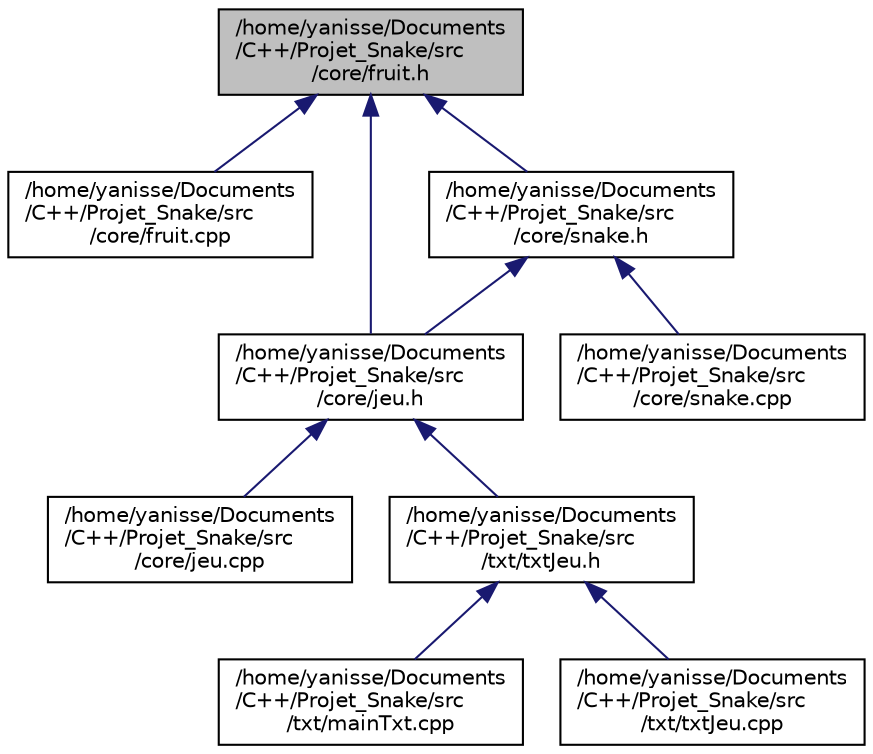 digraph "/home/yanisse/Documents/C++/Projet_Snake/src/core/fruit.h"
{
 // LATEX_PDF_SIZE
  edge [fontname="Helvetica",fontsize="10",labelfontname="Helvetica",labelfontsize="10"];
  node [fontname="Helvetica",fontsize="10",shape=record];
  Node1 [label="/home/yanisse/Documents\l/C++/Projet_Snake/src\l/core/fruit.h",height=0.2,width=0.4,color="black", fillcolor="grey75", style="filled", fontcolor="black",tooltip=" "];
  Node1 -> Node2 [dir="back",color="midnightblue",fontsize="10",style="solid",fontname="Helvetica"];
  Node2 [label="/home/yanisse/Documents\l/C++/Projet_Snake/src\l/core/fruit.cpp",height=0.2,width=0.4,color="black", fillcolor="white", style="filled",URL="$fruit_8cpp.html",tooltip=" "];
  Node1 -> Node3 [dir="back",color="midnightblue",fontsize="10",style="solid",fontname="Helvetica"];
  Node3 [label="/home/yanisse/Documents\l/C++/Projet_Snake/src\l/core/jeu.h",height=0.2,width=0.4,color="black", fillcolor="white", style="filled",URL="$jeu_8h.html",tooltip=" "];
  Node3 -> Node4 [dir="back",color="midnightblue",fontsize="10",style="solid",fontname="Helvetica"];
  Node4 [label="/home/yanisse/Documents\l/C++/Projet_Snake/src\l/core/jeu.cpp",height=0.2,width=0.4,color="black", fillcolor="white", style="filled",URL="$jeu_8cpp.html",tooltip=" "];
  Node3 -> Node5 [dir="back",color="midnightblue",fontsize="10",style="solid",fontname="Helvetica"];
  Node5 [label="/home/yanisse/Documents\l/C++/Projet_Snake/src\l/txt/txtJeu.h",height=0.2,width=0.4,color="black", fillcolor="white", style="filled",URL="$txtJeu_8h.html",tooltip=" "];
  Node5 -> Node6 [dir="back",color="midnightblue",fontsize="10",style="solid",fontname="Helvetica"];
  Node6 [label="/home/yanisse/Documents\l/C++/Projet_Snake/src\l/txt/mainTxt.cpp",height=0.2,width=0.4,color="black", fillcolor="white", style="filled",URL="$mainTxt_8cpp.html",tooltip=" "];
  Node5 -> Node7 [dir="back",color="midnightblue",fontsize="10",style="solid",fontname="Helvetica"];
  Node7 [label="/home/yanisse/Documents\l/C++/Projet_Snake/src\l/txt/txtJeu.cpp",height=0.2,width=0.4,color="black", fillcolor="white", style="filled",URL="$txtJeu_8cpp.html",tooltip=" "];
  Node1 -> Node8 [dir="back",color="midnightblue",fontsize="10",style="solid",fontname="Helvetica"];
  Node8 [label="/home/yanisse/Documents\l/C++/Projet_Snake/src\l/core/snake.h",height=0.2,width=0.4,color="black", fillcolor="white", style="filled",URL="$snake_8h.html",tooltip=" "];
  Node8 -> Node3 [dir="back",color="midnightblue",fontsize="10",style="solid",fontname="Helvetica"];
  Node8 -> Node9 [dir="back",color="midnightblue",fontsize="10",style="solid",fontname="Helvetica"];
  Node9 [label="/home/yanisse/Documents\l/C++/Projet_Snake/src\l/core/snake.cpp",height=0.2,width=0.4,color="black", fillcolor="white", style="filled",URL="$snake_8cpp.html",tooltip=" "];
}

